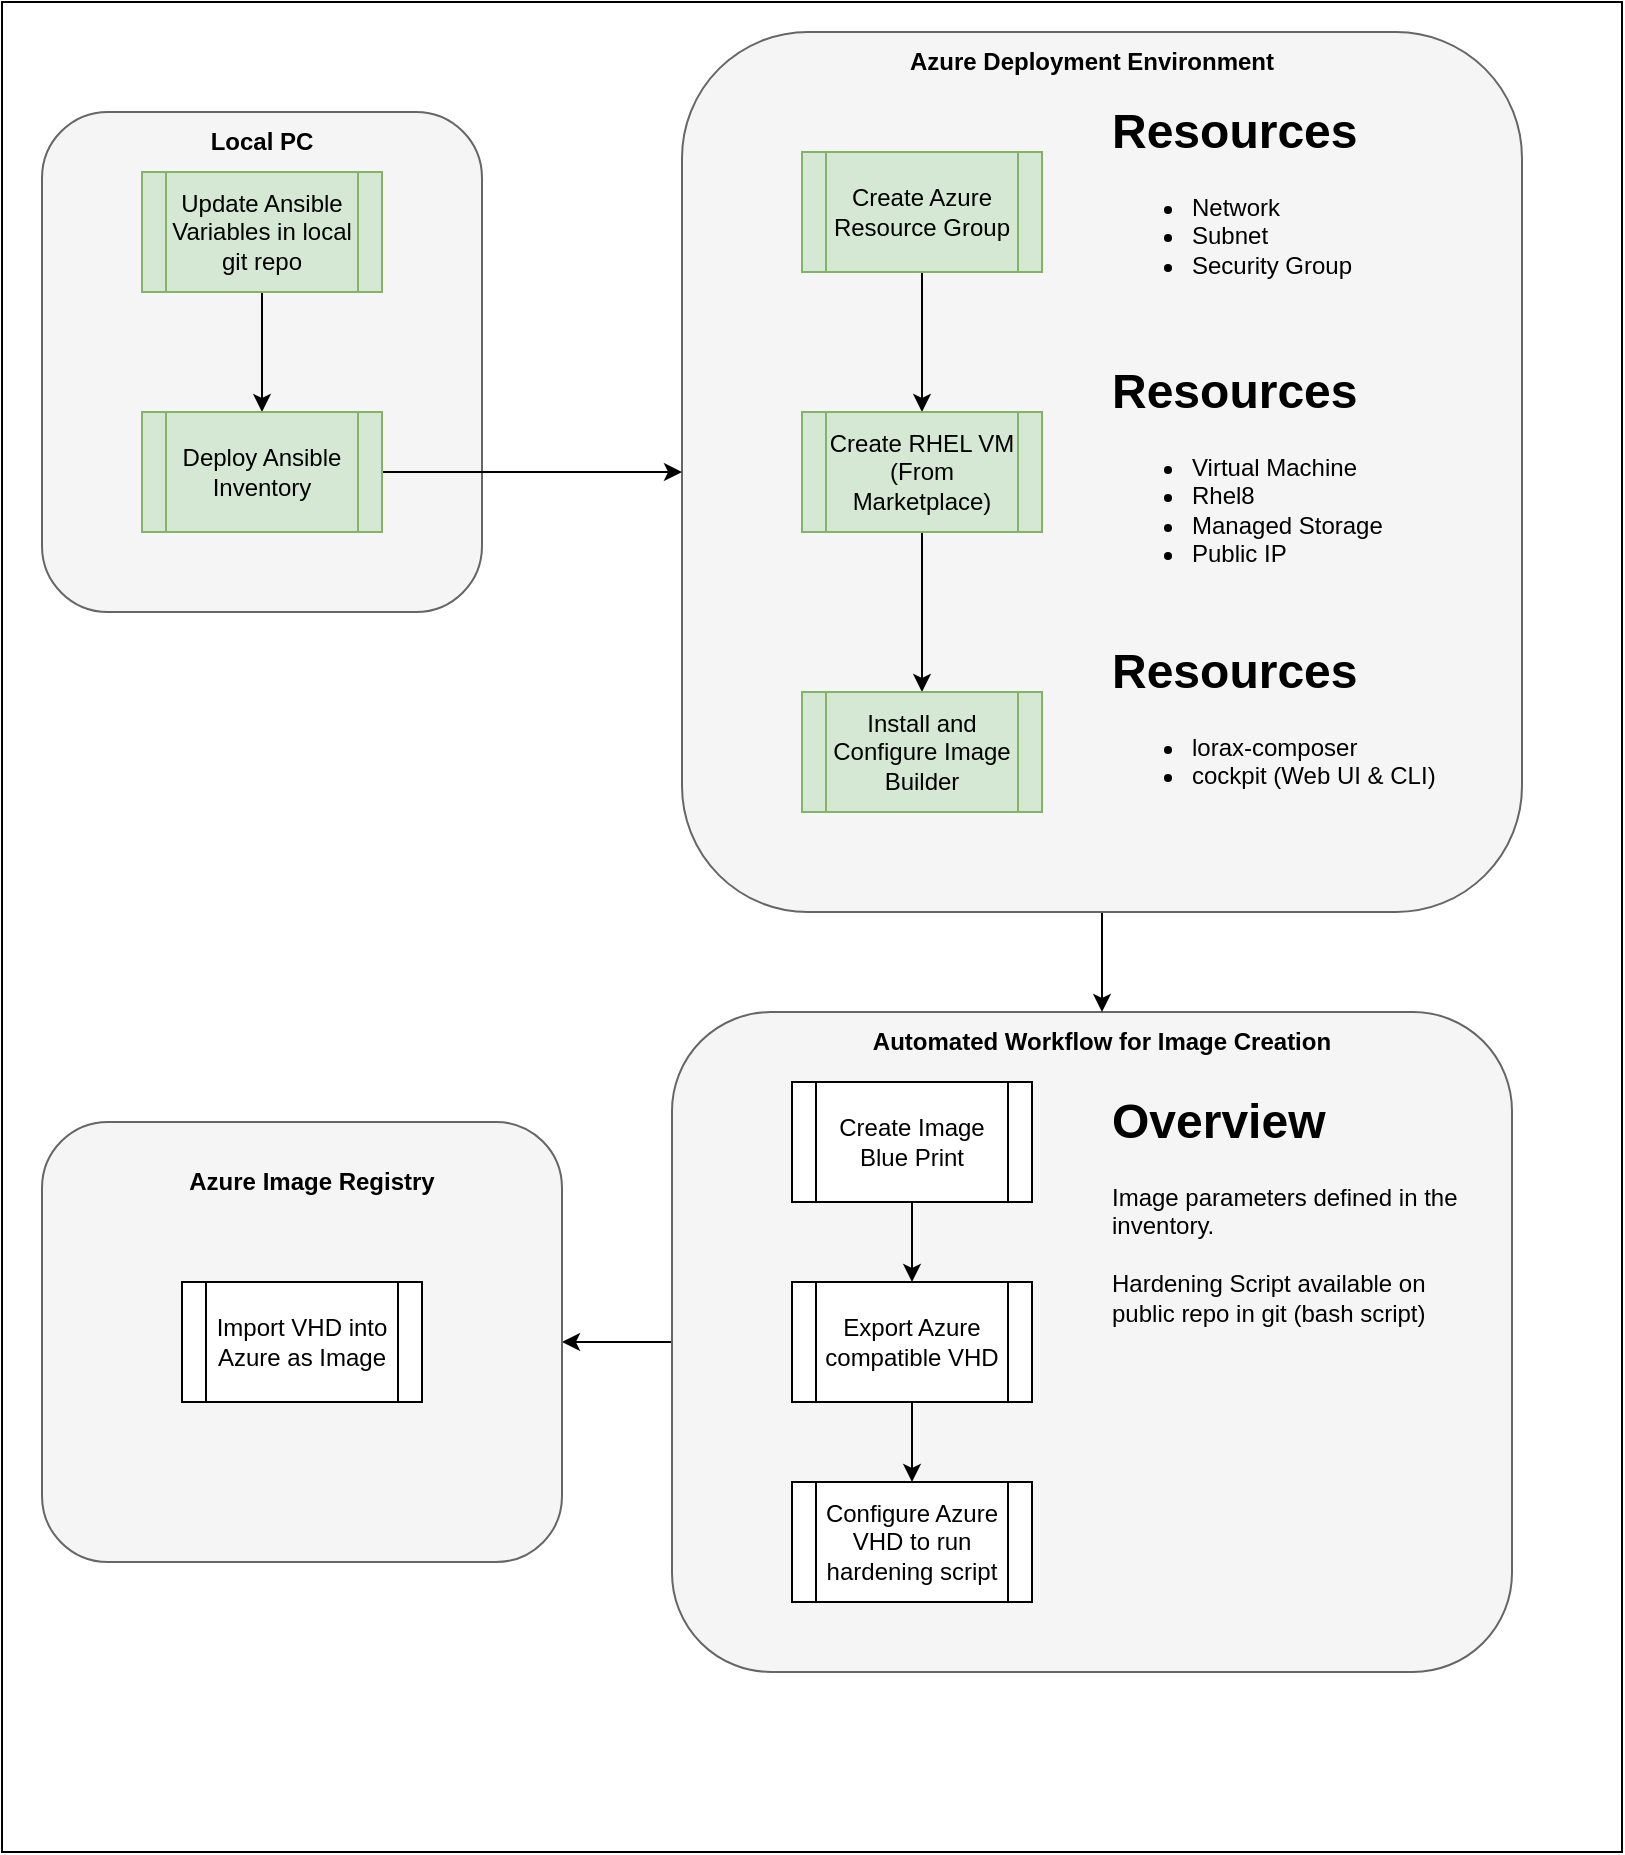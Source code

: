 <mxfile version="16.5.3" type="device"><diagram id="ePuJpFkiMPq490PW238o" name="Page-1"><mxGraphModel dx="1422" dy="737" grid="1" gridSize="10" guides="1" tooltips="1" connect="1" arrows="1" fold="1" page="1" pageScale="1" pageWidth="850" pageHeight="1100" math="0" shadow="0"><root><mxCell id="0"/><mxCell id="1" parent="0"/><mxCell id="EzFOdC-Fhz_2GHxGaMlz-38" value="" style="rounded=0;whiteSpace=wrap;html=1;" vertex="1" parent="1"><mxGeometry x="10" y="15" width="810" height="925" as="geometry"/></mxCell><mxCell id="EzFOdC-Fhz_2GHxGaMlz-41" value="" style="edgeStyle=orthogonalEdgeStyle;rounded=0;orthogonalLoop=1;jettySize=auto;html=1;" edge="1" parent="1" source="EzFOdC-Fhz_2GHxGaMlz-30" target="EzFOdC-Fhz_2GHxGaMlz-40"><mxGeometry relative="1" as="geometry"/></mxCell><mxCell id="EzFOdC-Fhz_2GHxGaMlz-30" value="" style="rounded=1;whiteSpace=wrap;html=1;fillColor=#f5f5f5;fontColor=#333333;strokeColor=#666666;" vertex="1" parent="1"><mxGeometry x="345" y="520" width="420" height="330" as="geometry"/></mxCell><mxCell id="EzFOdC-Fhz_2GHxGaMlz-35" value="" style="edgeStyle=orthogonalEdgeStyle;rounded=0;orthogonalLoop=1;jettySize=auto;html=1;" edge="1" parent="1" source="EzFOdC-Fhz_2GHxGaMlz-19" target="EzFOdC-Fhz_2GHxGaMlz-34"><mxGeometry relative="1" as="geometry"/></mxCell><mxCell id="EzFOdC-Fhz_2GHxGaMlz-19" value="" style="rounded=1;whiteSpace=wrap;html=1;fillColor=#f5f5f5;fontColor=#333333;strokeColor=#666666;" vertex="1" parent="1"><mxGeometry x="350" y="30" width="420" height="440" as="geometry"/></mxCell><mxCell id="EzFOdC-Fhz_2GHxGaMlz-18" value="" style="rounded=1;whiteSpace=wrap;html=1;fillColor=#f5f5f5;strokeColor=#666666;fontColor=#333333;" vertex="1" parent="1"><mxGeometry x="30" y="70" width="220" height="250" as="geometry"/></mxCell><mxCell id="EzFOdC-Fhz_2GHxGaMlz-23" value="" style="edgeStyle=orthogonalEdgeStyle;rounded=0;orthogonalLoop=1;jettySize=auto;html=1;" edge="1" parent="1" source="EzFOdC-Fhz_2GHxGaMlz-10" target="EzFOdC-Fhz_2GHxGaMlz-11"><mxGeometry relative="1" as="geometry"/></mxCell><mxCell id="EzFOdC-Fhz_2GHxGaMlz-10" value="Update Ansible Variables in local git repo" style="shape=process;whiteSpace=wrap;html=1;backgroundOutline=1;" vertex="1" parent="1"><mxGeometry x="80" y="100" width="120" height="60" as="geometry"/></mxCell><mxCell id="EzFOdC-Fhz_2GHxGaMlz-24" style="edgeStyle=orthogonalEdgeStyle;rounded=0;orthogonalLoop=1;jettySize=auto;html=1;entryX=0;entryY=0.5;entryDx=0;entryDy=0;" edge="1" parent="1" source="EzFOdC-Fhz_2GHxGaMlz-11" target="EzFOdC-Fhz_2GHxGaMlz-19"><mxGeometry relative="1" as="geometry"/></mxCell><mxCell id="EzFOdC-Fhz_2GHxGaMlz-11" value="Deploy Ansible Inventory" style="shape=process;whiteSpace=wrap;html=1;backgroundOutline=1;" vertex="1" parent="1"><mxGeometry x="80" y="220" width="120" height="60" as="geometry"/></mxCell><mxCell id="EzFOdC-Fhz_2GHxGaMlz-21" value="" style="edgeStyle=orthogonalEdgeStyle;rounded=0;orthogonalLoop=1;jettySize=auto;html=1;" edge="1" parent="1" source="EzFOdC-Fhz_2GHxGaMlz-12" target="EzFOdC-Fhz_2GHxGaMlz-14"><mxGeometry relative="1" as="geometry"/></mxCell><mxCell id="EzFOdC-Fhz_2GHxGaMlz-12" value="Create Azure Resource Group" style="shape=process;whiteSpace=wrap;html=1;backgroundOutline=1;" vertex="1" parent="1"><mxGeometry x="410" y="90" width="120" height="60" as="geometry"/></mxCell><mxCell id="EzFOdC-Fhz_2GHxGaMlz-13" value="&lt;h1&gt;Resources&lt;/h1&gt;&lt;div&gt;&lt;ul&gt;&lt;li&gt;Network&lt;/li&gt;&lt;li&gt;Subnet&lt;/li&gt;&lt;li&gt;Security Group&lt;/li&gt;&lt;/ul&gt;&lt;/div&gt;" style="text;html=1;strokeColor=none;fillColor=none;spacing=5;spacingTop=-20;whiteSpace=wrap;overflow=hidden;rounded=0;" vertex="1" parent="1"><mxGeometry x="560" y="60" width="190" height="120" as="geometry"/></mxCell><mxCell id="EzFOdC-Fhz_2GHxGaMlz-22" value="" style="edgeStyle=orthogonalEdgeStyle;rounded=0;orthogonalLoop=1;jettySize=auto;html=1;" edge="1" parent="1" source="EzFOdC-Fhz_2GHxGaMlz-14" target="EzFOdC-Fhz_2GHxGaMlz-16"><mxGeometry relative="1" as="geometry"/></mxCell><mxCell id="EzFOdC-Fhz_2GHxGaMlz-14" value="Create RHEL VM (From Marketplace)" style="shape=process;whiteSpace=wrap;html=1;backgroundOutline=1;fillColor=#d5e8d4;strokeColor=#82b366;" vertex="1" parent="1"><mxGeometry x="410" y="220" width="120" height="60" as="geometry"/></mxCell><mxCell id="EzFOdC-Fhz_2GHxGaMlz-15" value="&lt;h1&gt;Resources&lt;/h1&gt;&lt;div&gt;&lt;ul&gt;&lt;li&gt;Virtual Machine&lt;/li&gt;&lt;li&gt;Rhel8&lt;/li&gt;&lt;li&gt;Managed Storage&lt;/li&gt;&lt;li&gt;Public IP&lt;/li&gt;&lt;/ul&gt;&lt;/div&gt;" style="text;html=1;strokeColor=none;fillColor=none;spacing=5;spacingTop=-20;whiteSpace=wrap;overflow=hidden;rounded=0;" vertex="1" parent="1"><mxGeometry x="560" y="190" width="190" height="120" as="geometry"/></mxCell><mxCell id="EzFOdC-Fhz_2GHxGaMlz-16" value="Install and Configure Image Builder" style="shape=process;whiteSpace=wrap;html=1;backgroundOutline=1;fillColor=#d5e8d4;strokeColor=#82b366;" vertex="1" parent="1"><mxGeometry x="410" y="360" width="120" height="60" as="geometry"/></mxCell><mxCell id="EzFOdC-Fhz_2GHxGaMlz-17" value="&lt;h1&gt;Resources&lt;/h1&gt;&lt;div&gt;&lt;ul&gt;&lt;li&gt;lorax-composer&lt;/li&gt;&lt;li&gt;cockpit (Web UI &amp;amp; CLI)&lt;/li&gt;&lt;/ul&gt;&lt;/div&gt;" style="text;html=1;strokeColor=none;fillColor=none;spacing=5;spacingTop=-20;whiteSpace=wrap;overflow=hidden;rounded=0;" vertex="1" parent="1"><mxGeometry x="560" y="330" width="190" height="120" as="geometry"/></mxCell><mxCell id="EzFOdC-Fhz_2GHxGaMlz-20" value="Azure Deployment Environment" style="text;html=1;strokeColor=none;fillColor=none;align=center;verticalAlign=middle;whiteSpace=wrap;rounded=0;fontStyle=1" vertex="1" parent="1"><mxGeometry x="460" y="30" width="190" height="30" as="geometry"/></mxCell><mxCell id="EzFOdC-Fhz_2GHxGaMlz-31" value="" style="edgeStyle=orthogonalEdgeStyle;rounded=0;orthogonalLoop=1;jettySize=auto;html=1;" edge="1" parent="1" source="EzFOdC-Fhz_2GHxGaMlz-25" target="EzFOdC-Fhz_2GHxGaMlz-26"><mxGeometry relative="1" as="geometry"/></mxCell><mxCell id="EzFOdC-Fhz_2GHxGaMlz-25" value="Create Image Blue Print" style="shape=process;whiteSpace=wrap;html=1;backgroundOutline=1;" vertex="1" parent="1"><mxGeometry x="405" y="555" width="120" height="60" as="geometry"/></mxCell><mxCell id="EzFOdC-Fhz_2GHxGaMlz-32" value="" style="edgeStyle=orthogonalEdgeStyle;rounded=0;orthogonalLoop=1;jettySize=auto;html=1;" edge="1" parent="1" source="EzFOdC-Fhz_2GHxGaMlz-26" target="EzFOdC-Fhz_2GHxGaMlz-27"><mxGeometry relative="1" as="geometry"/></mxCell><mxCell id="EzFOdC-Fhz_2GHxGaMlz-26" value="Export Azure compatible VHD" style="shape=process;whiteSpace=wrap;html=1;backgroundOutline=1;" vertex="1" parent="1"><mxGeometry x="405" y="655" width="120" height="60" as="geometry"/></mxCell><mxCell id="EzFOdC-Fhz_2GHxGaMlz-40" value="" style="rounded=1;whiteSpace=wrap;html=1;fillColor=#f5f5f5;fontColor=#333333;strokeColor=#666666;" vertex="1" parent="1"><mxGeometry x="30" y="575" width="260" height="220" as="geometry"/></mxCell><mxCell id="EzFOdC-Fhz_2GHxGaMlz-27" value="Configure Azure VHD to run hardening script" style="shape=process;whiteSpace=wrap;html=1;backgroundOutline=1;" vertex="1" parent="1"><mxGeometry x="405" y="755" width="120" height="60" as="geometry"/></mxCell><mxCell id="EzFOdC-Fhz_2GHxGaMlz-29" value="Import VHD into Azure as Image" style="shape=process;whiteSpace=wrap;html=1;backgroundOutline=1;" vertex="1" parent="1"><mxGeometry x="100" y="655" width="120" height="60" as="geometry"/></mxCell><mxCell id="EzFOdC-Fhz_2GHxGaMlz-34" value="Automated Workflow for Image Creation" style="text;html=1;strokeColor=none;fillColor=none;align=center;verticalAlign=middle;whiteSpace=wrap;rounded=0;fontStyle=1" vertex="1" parent="1"><mxGeometry x="405" y="520" width="310" height="30" as="geometry"/></mxCell><mxCell id="EzFOdC-Fhz_2GHxGaMlz-36" value="&lt;h1&gt;Overview&lt;/h1&gt;&lt;div&gt;Image parameters defined in the inventory.&amp;nbsp;&lt;/div&gt;&lt;div&gt;&lt;br&gt;&lt;/div&gt;&lt;div&gt;Hardening Script available on public repo in git (bash script)&lt;/div&gt;" style="text;html=1;strokeColor=none;fillColor=none;spacing=5;spacingTop=-20;whiteSpace=wrap;overflow=hidden;rounded=0;" vertex="1" parent="1"><mxGeometry x="560" y="555" width="190" height="155" as="geometry"/></mxCell><mxCell id="EzFOdC-Fhz_2GHxGaMlz-37" value="Local PC" style="text;html=1;strokeColor=none;fillColor=none;align=center;verticalAlign=middle;whiteSpace=wrap;rounded=0;fontStyle=1" vertex="1" parent="1"><mxGeometry x="110" y="70" width="60" height="30" as="geometry"/></mxCell><mxCell id="EzFOdC-Fhz_2GHxGaMlz-45" value="Azure Image Registry" style="text;html=1;strokeColor=none;fillColor=none;align=center;verticalAlign=middle;whiteSpace=wrap;rounded=0;fontStyle=1" vertex="1" parent="1"><mxGeometry x="70" y="590" width="190" height="30" as="geometry"/></mxCell><mxCell id="EzFOdC-Fhz_2GHxGaMlz-46" value="Update Ansible Variables in local git repo" style="shape=process;whiteSpace=wrap;html=1;backgroundOutline=1;fillColor=#d5e8d4;strokeColor=#82b366;" vertex="1" parent="1"><mxGeometry x="80" y="100" width="120" height="60" as="geometry"/></mxCell><mxCell id="EzFOdC-Fhz_2GHxGaMlz-47" value="Deploy Ansible Inventory" style="shape=process;whiteSpace=wrap;html=1;backgroundOutline=1;fillColor=#d5e8d4;strokeColor=#82b366;" vertex="1" parent="1"><mxGeometry x="80" y="220" width="120" height="60" as="geometry"/></mxCell><mxCell id="EzFOdC-Fhz_2GHxGaMlz-48" value="Create Azure Resource Group" style="shape=process;whiteSpace=wrap;html=1;backgroundOutline=1;fillColor=#d5e8d4;strokeColor=#82b366;" vertex="1" parent="1"><mxGeometry x="410" y="90" width="120" height="60" as="geometry"/></mxCell></root></mxGraphModel></diagram></mxfile>